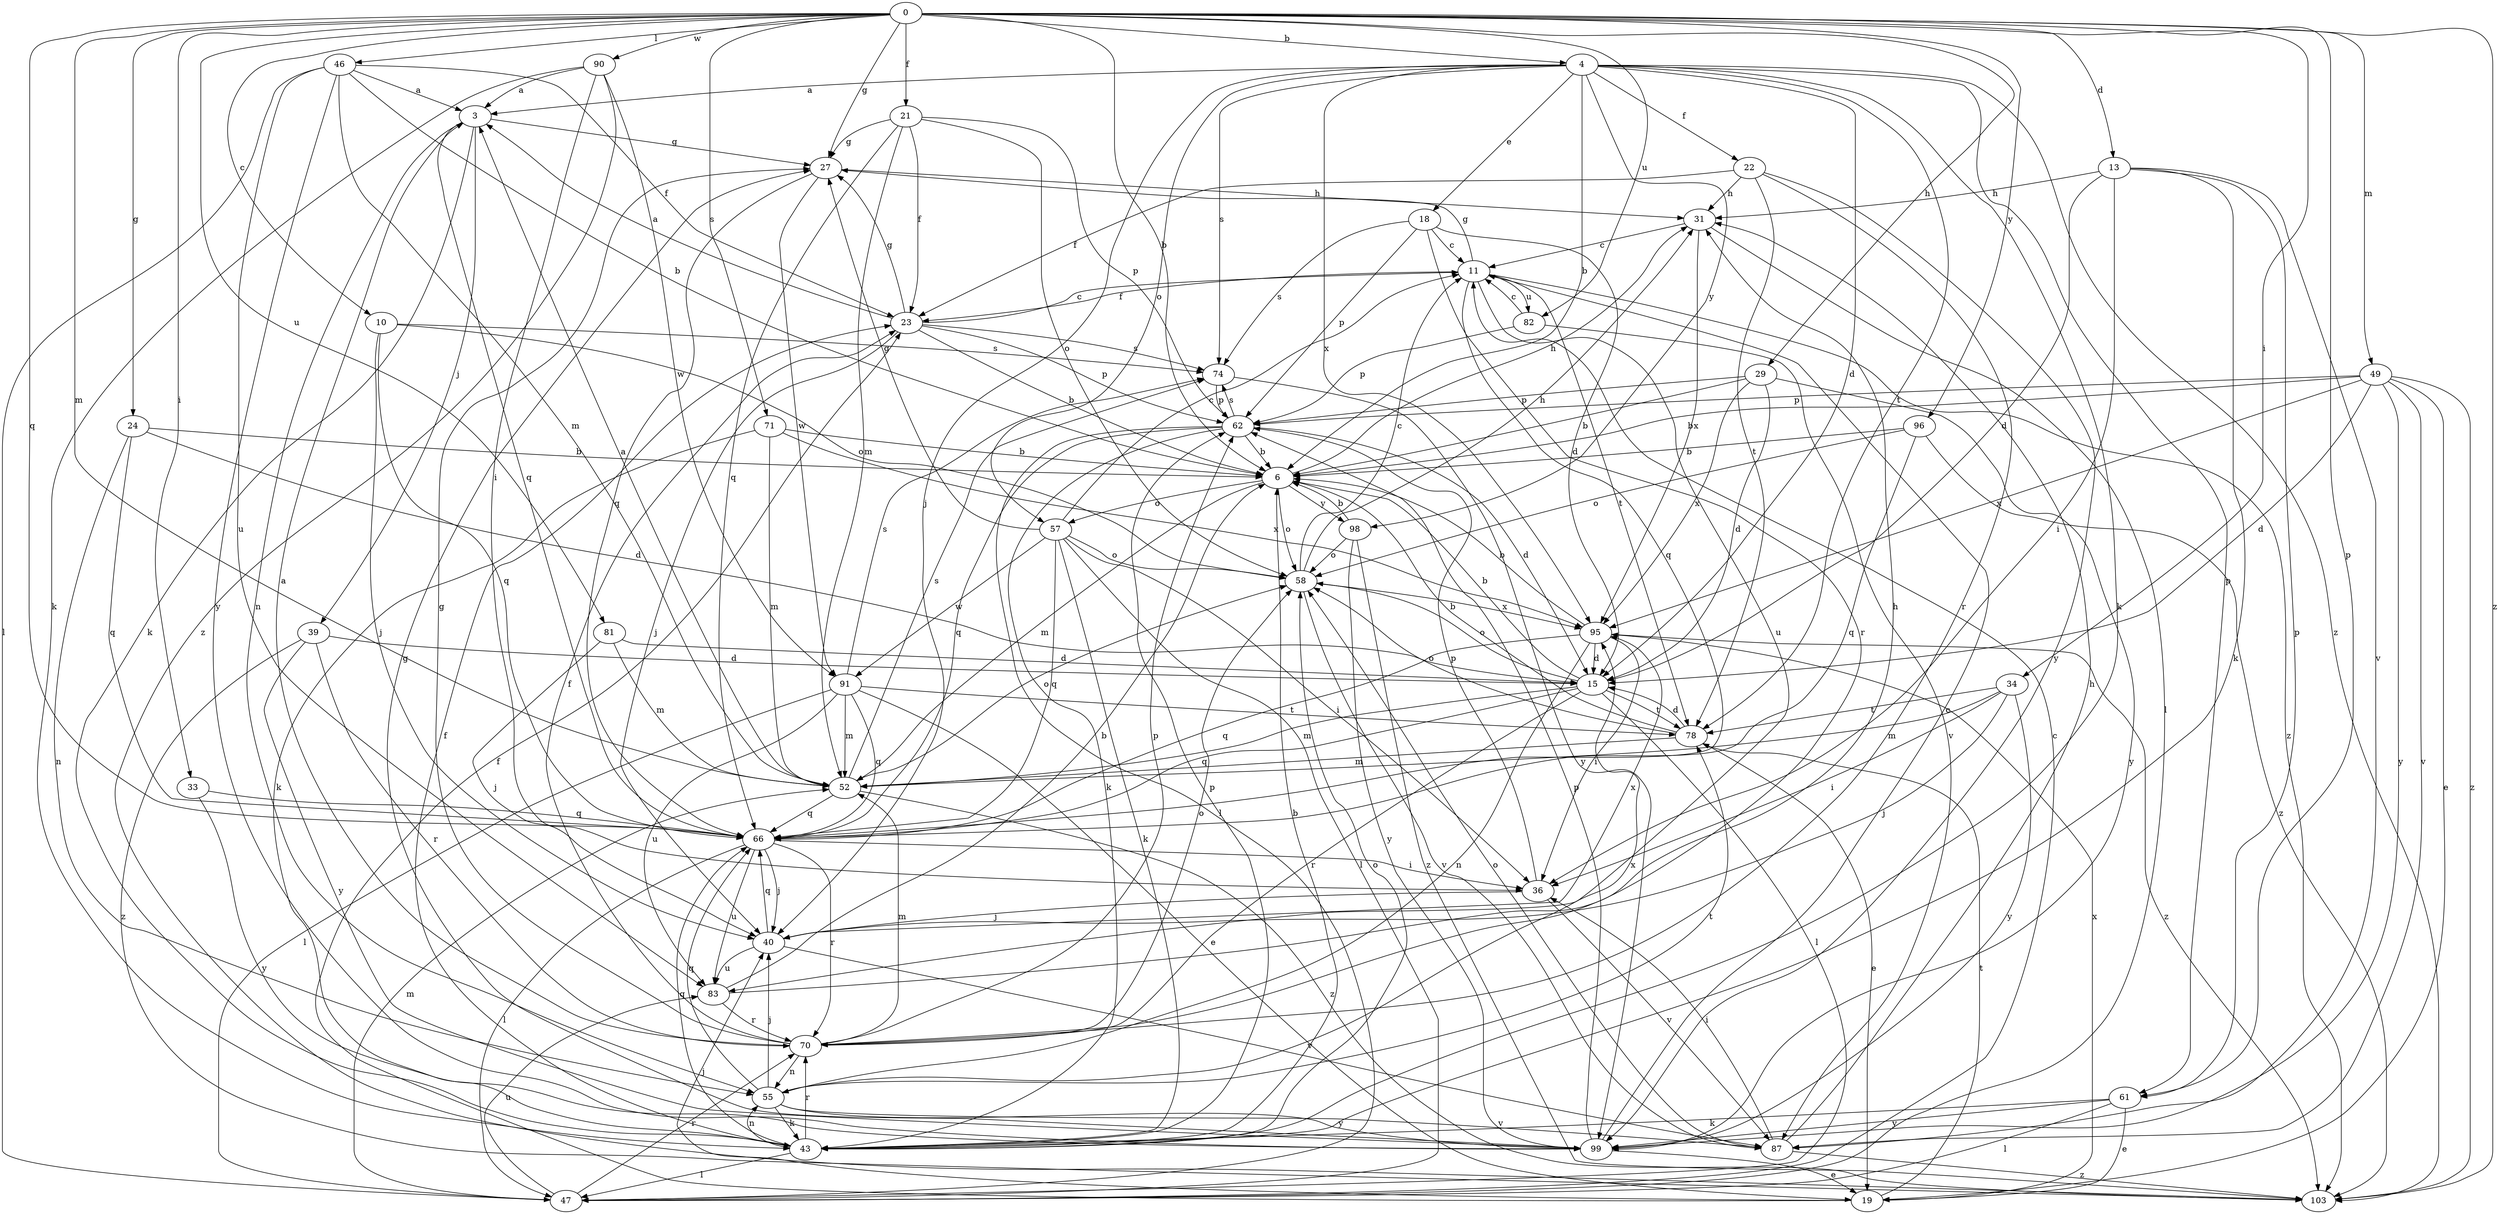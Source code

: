 strict digraph  {
0;
3;
4;
6;
10;
11;
13;
15;
18;
19;
21;
22;
23;
24;
27;
29;
31;
33;
34;
36;
39;
40;
43;
46;
47;
49;
52;
55;
57;
58;
61;
62;
66;
70;
71;
74;
78;
81;
82;
83;
87;
90;
91;
95;
96;
98;
99;
103;
0 -> 4  [label=b];
0 -> 6  [label=b];
0 -> 10  [label=c];
0 -> 13  [label=d];
0 -> 21  [label=f];
0 -> 24  [label=g];
0 -> 27  [label=g];
0 -> 29  [label=h];
0 -> 33  [label=i];
0 -> 34  [label=i];
0 -> 46  [label=l];
0 -> 49  [label=m];
0 -> 52  [label=m];
0 -> 61  [label=p];
0 -> 66  [label=q];
0 -> 71  [label=s];
0 -> 81  [label=u];
0 -> 82  [label=u];
0 -> 90  [label=w];
0 -> 96  [label=y];
0 -> 103  [label=z];
3 -> 27  [label=g];
3 -> 39  [label=j];
3 -> 43  [label=k];
3 -> 55  [label=n];
3 -> 66  [label=q];
4 -> 3  [label=a];
4 -> 6  [label=b];
4 -> 15  [label=d];
4 -> 18  [label=e];
4 -> 22  [label=f];
4 -> 40  [label=j];
4 -> 43  [label=k];
4 -> 57  [label=o];
4 -> 61  [label=p];
4 -> 74  [label=s];
4 -> 78  [label=t];
4 -> 95  [label=x];
4 -> 98  [label=y];
4 -> 103  [label=z];
6 -> 31  [label=h];
6 -> 52  [label=m];
6 -> 57  [label=o];
6 -> 58  [label=o];
6 -> 98  [label=y];
10 -> 40  [label=j];
10 -> 58  [label=o];
10 -> 66  [label=q];
10 -> 74  [label=s];
11 -> 23  [label=f];
11 -> 27  [label=g];
11 -> 66  [label=q];
11 -> 78  [label=t];
11 -> 82  [label=u];
11 -> 83  [label=u];
11 -> 103  [label=z];
13 -> 15  [label=d];
13 -> 31  [label=h];
13 -> 36  [label=i];
13 -> 43  [label=k];
13 -> 61  [label=p];
13 -> 87  [label=v];
15 -> 6  [label=b];
15 -> 47  [label=l];
15 -> 52  [label=m];
15 -> 58  [label=o];
15 -> 66  [label=q];
15 -> 70  [label=r];
15 -> 78  [label=t];
18 -> 11  [label=c];
18 -> 15  [label=d];
18 -> 62  [label=p];
18 -> 70  [label=r];
18 -> 74  [label=s];
19 -> 23  [label=f];
19 -> 40  [label=j];
19 -> 78  [label=t];
19 -> 95  [label=x];
21 -> 23  [label=f];
21 -> 27  [label=g];
21 -> 52  [label=m];
21 -> 58  [label=o];
21 -> 62  [label=p];
21 -> 66  [label=q];
22 -> 23  [label=f];
22 -> 31  [label=h];
22 -> 70  [label=r];
22 -> 78  [label=t];
22 -> 99  [label=y];
23 -> 3  [label=a];
23 -> 6  [label=b];
23 -> 11  [label=c];
23 -> 27  [label=g];
23 -> 40  [label=j];
23 -> 62  [label=p];
23 -> 74  [label=s];
24 -> 6  [label=b];
24 -> 15  [label=d];
24 -> 55  [label=n];
24 -> 66  [label=q];
27 -> 31  [label=h];
27 -> 66  [label=q];
27 -> 91  [label=w];
29 -> 6  [label=b];
29 -> 15  [label=d];
29 -> 62  [label=p];
29 -> 95  [label=x];
29 -> 99  [label=y];
31 -> 11  [label=c];
31 -> 47  [label=l];
31 -> 95  [label=x];
33 -> 66  [label=q];
33 -> 99  [label=y];
34 -> 36  [label=i];
34 -> 40  [label=j];
34 -> 52  [label=m];
34 -> 78  [label=t];
34 -> 99  [label=y];
36 -> 40  [label=j];
36 -> 62  [label=p];
36 -> 87  [label=v];
39 -> 15  [label=d];
39 -> 70  [label=r];
39 -> 99  [label=y];
39 -> 103  [label=z];
40 -> 66  [label=q];
40 -> 83  [label=u];
40 -> 87  [label=v];
40 -> 95  [label=x];
43 -> 6  [label=b];
43 -> 23  [label=f];
43 -> 47  [label=l];
43 -> 55  [label=n];
43 -> 58  [label=o];
43 -> 62  [label=p];
43 -> 66  [label=q];
43 -> 70  [label=r];
46 -> 3  [label=a];
46 -> 6  [label=b];
46 -> 23  [label=f];
46 -> 47  [label=l];
46 -> 52  [label=m];
46 -> 83  [label=u];
46 -> 99  [label=y];
47 -> 11  [label=c];
47 -> 52  [label=m];
47 -> 70  [label=r];
47 -> 83  [label=u];
49 -> 6  [label=b];
49 -> 15  [label=d];
49 -> 19  [label=e];
49 -> 62  [label=p];
49 -> 87  [label=v];
49 -> 95  [label=x];
49 -> 99  [label=y];
49 -> 103  [label=z];
52 -> 3  [label=a];
52 -> 58  [label=o];
52 -> 66  [label=q];
52 -> 74  [label=s];
52 -> 103  [label=z];
55 -> 40  [label=j];
55 -> 43  [label=k];
55 -> 66  [label=q];
55 -> 78  [label=t];
55 -> 87  [label=v];
55 -> 95  [label=x];
55 -> 99  [label=y];
57 -> 11  [label=c];
57 -> 27  [label=g];
57 -> 36  [label=i];
57 -> 43  [label=k];
57 -> 47  [label=l];
57 -> 58  [label=o];
57 -> 66  [label=q];
57 -> 91  [label=w];
58 -> 11  [label=c];
58 -> 31  [label=h];
58 -> 87  [label=v];
58 -> 95  [label=x];
61 -> 19  [label=e];
61 -> 43  [label=k];
61 -> 47  [label=l];
61 -> 99  [label=y];
62 -> 6  [label=b];
62 -> 15  [label=d];
62 -> 43  [label=k];
62 -> 47  [label=l];
62 -> 66  [label=q];
62 -> 74  [label=s];
66 -> 36  [label=i];
66 -> 40  [label=j];
66 -> 47  [label=l];
66 -> 70  [label=r];
66 -> 83  [label=u];
70 -> 3  [label=a];
70 -> 23  [label=f];
70 -> 27  [label=g];
70 -> 52  [label=m];
70 -> 55  [label=n];
70 -> 58  [label=o];
70 -> 62  [label=p];
71 -> 6  [label=b];
71 -> 43  [label=k];
71 -> 52  [label=m];
71 -> 95  [label=x];
74 -> 62  [label=p];
74 -> 99  [label=y];
78 -> 6  [label=b];
78 -> 15  [label=d];
78 -> 19  [label=e];
78 -> 52  [label=m];
78 -> 58  [label=o];
81 -> 15  [label=d];
81 -> 40  [label=j];
81 -> 52  [label=m];
82 -> 11  [label=c];
82 -> 62  [label=p];
82 -> 87  [label=v];
83 -> 6  [label=b];
83 -> 31  [label=h];
83 -> 70  [label=r];
87 -> 31  [label=h];
87 -> 36  [label=i];
87 -> 58  [label=o];
87 -> 103  [label=z];
90 -> 3  [label=a];
90 -> 36  [label=i];
90 -> 43  [label=k];
90 -> 91  [label=w];
90 -> 103  [label=z];
91 -> 19  [label=e];
91 -> 47  [label=l];
91 -> 52  [label=m];
91 -> 66  [label=q];
91 -> 74  [label=s];
91 -> 78  [label=t];
91 -> 83  [label=u];
95 -> 6  [label=b];
95 -> 15  [label=d];
95 -> 36  [label=i];
95 -> 55  [label=n];
95 -> 66  [label=q];
95 -> 103  [label=z];
96 -> 6  [label=b];
96 -> 58  [label=o];
96 -> 66  [label=q];
96 -> 103  [label=z];
98 -> 6  [label=b];
98 -> 58  [label=o];
98 -> 99  [label=y];
98 -> 103  [label=z];
99 -> 11  [label=c];
99 -> 19  [label=e];
99 -> 27  [label=g];
99 -> 62  [label=p];
}
